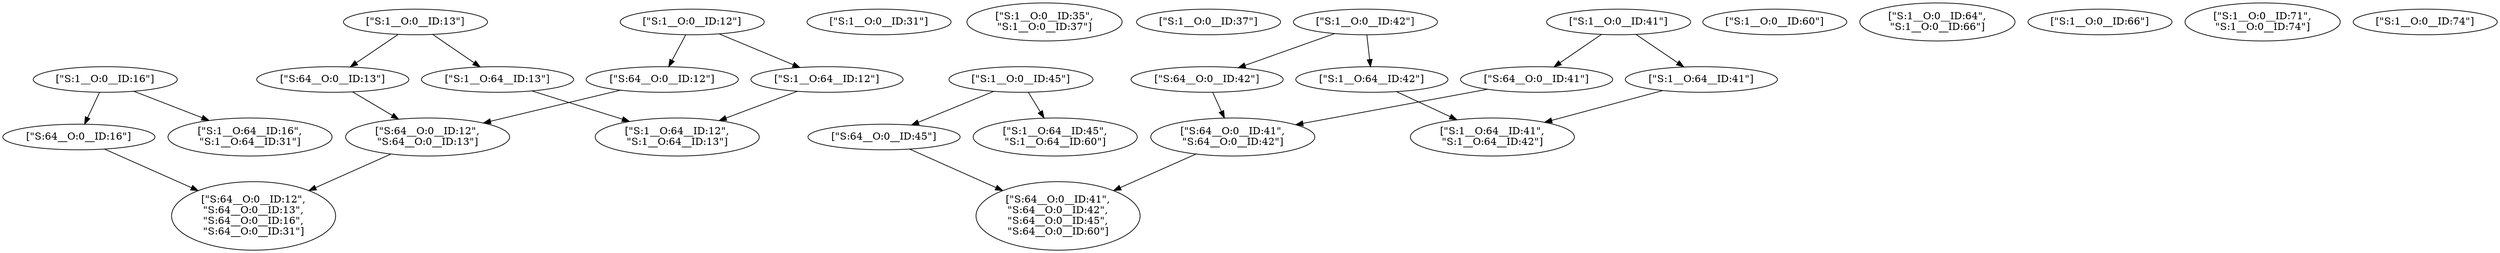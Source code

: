 strict digraph  {
0 [label="[\"S:1__O:0__ID:12\"]"];
1 [label="[\"S:64__O:0__ID:12\"]"];
2 [label="[\"S:64__O:0__ID:12\",\n\"S:64__O:0__ID:13\"]"];
3 [label="[\"S:64__O:0__ID:12\",\n\"S:64__O:0__ID:13\",\n\"S:64__O:0__ID:16\",\n\"S:64__O:0__ID:31\"]"];
4 [label="[\"S:1__O:64__ID:12\"]"];
5 [label="[\"S:1__O:64__ID:12\",\n\"S:1__O:64__ID:13\"]"];
6 [label="[\"S:1__O:0__ID:13\"]"];
7 [label="[\"S:64__O:0__ID:13\"]"];
8 [label="[\"S:1__O:64__ID:13\"]"];
9 [label="[\"S:1__O:0__ID:16\"]"];
10 [label="[\"S:64__O:0__ID:16\"]"];
11 [label="[\"S:1__O:64__ID:16\",\n\"S:1__O:64__ID:31\"]"];
12 [label="[\"S:1__O:0__ID:31\"]"];
13 [label="[\"S:1__O:0__ID:35\",\n\"S:1__O:0__ID:37\"]"];
14 [label="[\"S:1__O:0__ID:37\"]"];
15 [label="[\"S:1__O:0__ID:41\"]"];
16 [label="[\"S:64__O:0__ID:41\"]"];
17 [label="[\"S:64__O:0__ID:41\",\n\"S:64__O:0__ID:42\"]"];
18 [label="[\"S:64__O:0__ID:41\",\n\"S:64__O:0__ID:42\",\n\"S:64__O:0__ID:45\",\n\"S:64__O:0__ID:60\"]"];
19 [label="[\"S:1__O:64__ID:41\"]"];
20 [label="[\"S:1__O:64__ID:41\",\n\"S:1__O:64__ID:42\"]"];
21 [label="[\"S:1__O:0__ID:42\"]"];
22 [label="[\"S:64__O:0__ID:42\"]"];
23 [label="[\"S:1__O:64__ID:42\"]"];
24 [label="[\"S:1__O:0__ID:45\"]"];
25 [label="[\"S:64__O:0__ID:45\"]"];
26 [label="[\"S:1__O:64__ID:45\",\n\"S:1__O:64__ID:60\"]"];
27 [label="[\"S:1__O:0__ID:60\"]"];
28 [label="[\"S:1__O:0__ID:64\",\n\"S:1__O:0__ID:66\"]"];
29 [label="[\"S:1__O:0__ID:66\"]"];
30 [label="[\"S:1__O:0__ID:71\",\n\"S:1__O:0__ID:74\"]"];
31 [label="[\"S:1__O:0__ID:74\"]"];
0 -> 1;
0 -> 4;
1 -> 2;
2 -> 3;
4 -> 5;
6 -> 7;
6 -> 8;
7 -> 2;
8 -> 5;
9 -> 10;
9 -> 11;
10 -> 3;
15 -> 16;
15 -> 19;
16 -> 17;
17 -> 18;
19 -> 20;
21 -> 22;
21 -> 23;
22 -> 17;
23 -> 20;
24 -> 25;
24 -> 26;
25 -> 18;
}
